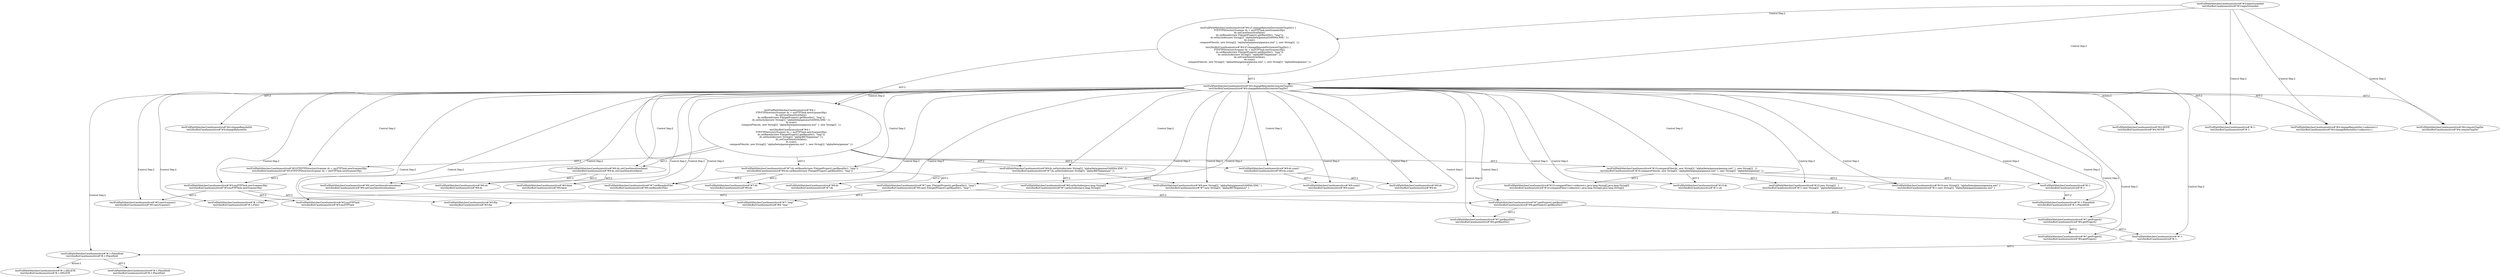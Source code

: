 digraph "Pattern" {
0 [label="testFullPathMatchesCaseInsensitive#?#-1:DELETE
test2bisButCaseInsensitive#?#-1:DELETE" shape=ellipse]
1 [label="testFullPathMatchesCaseInsensitive#?#-1:PlaceHold
test2bisButCaseInsensitive#?#-1:PlaceHold" shape=ellipse]
2 [label="testFullPathMatchesCaseInsensitive#?#4:changeRemoteDir(remoteTmpDir)
test2bisButCaseInsensitive#?#4:changeRemoteDir(remoteTmpDir)" shape=ellipse]
3 [label="testFullPathMatchesCaseInsensitive#?#3:loginSuceeded
test2bisButCaseInsensitive#?#3:loginSuceeded" shape=ellipse]
4 [label="testFullPathMatchesCaseInsensitive#?#4:if (changeRemoteDir(remoteTmpDir)) \{
    FTP.FTPDirectoryScanner ds = myFTPTask.newScanner(ftp);
    ds.setCaseSensitive(false);
    ds.setBasedir(new File(getProject().getBaseDir(), \"tmp\"));
    ds.setIncludes(new String[]\{ \"alpha/beta/gamma/GAMMA.XML\" \});
    ds.scan();
    compareFiles(ds, new String[]\{ \"alpha/beta/gamma/gamma.xml\" \}, new String[]\{  \});
\}
test2bisButCaseInsensitive#?#4:if (changeRemoteDir(remoteTmpDir)) \{
    FTP.FTPDirectoryScanner ds = myFTPTask.newScanner(ftp);
    ds.setBasedir(new File(getProject().getBaseDir(), \"tmp\"));
    ds.setIncludes(new String[]\{ \"alpha/BETA/gamma/\" \});
    ds.setCaseSensitive(false);
    ds.scan();
    compareFiles(ds, new String[]\{ \"alpha/beta/gamma/gamma.xml\" \}, new String[]\{ \"alpha/beta/gamma\" \});
\}" shape=ellipse]
5 [label="testFullPathMatchesCaseInsensitive#?#4:changeRemoteDir
test2bisButCaseInsensitive#?#4:changeRemoteDir" shape=ellipse]
6 [label="testFullPathMatchesCaseInsensitive#?#-1:
test2bisButCaseInsensitive#?#-1:" shape=ellipse]
7 [label="testFullPathMatchesCaseInsensitive#?#4:changeRemoteDir(<unknown>)
test2bisButCaseInsensitive#?#4:changeRemoteDir(<unknown>)" shape=ellipse]
8 [label="testFullPathMatchesCaseInsensitive#?#4:remoteTmpDir
test2bisButCaseInsensitive#?#4:remoteTmpDir" shape=ellipse]
9 [label="testFullPathMatchesCaseInsensitive#?#4:\{
    FTP.FTPDirectoryScanner ds = myFTPTask.newScanner(ftp);
    ds.setCaseSensitive(false);
    ds.setBasedir(new File(getProject().getBaseDir(), \"tmp\"));
    ds.setIncludes(new String[]\{ \"alpha/beta/gamma/GAMMA.XML\" \});
    ds.scan();
    compareFiles(ds, new String[]\{ \"alpha/beta/gamma/gamma.xml\" \}, new String[]\{  \});
\}
test2bisButCaseInsensitive#?#4:\{
    FTP.FTPDirectoryScanner ds = myFTPTask.newScanner(ftp);
    ds.setBasedir(new File(getProject().getBaseDir(), \"tmp\"));
    ds.setIncludes(new String[]\{ \"alpha/BETA/gamma/\" \});
    ds.setCaseSensitive(false);
    ds.scan();
    compareFiles(ds, new String[]\{ \"alpha/beta/gamma/gamma.xml\" \}, new String[]\{ \"alpha/beta/gamma\" \});
\}" shape=ellipse]
10 [label="testFullPathMatchesCaseInsensitive#?#5:FTP.FTPDirectoryScanner ds = myFTPTask.newScanner(ftp)
test2bisButCaseInsensitive#?#5:FTP.FTPDirectoryScanner ds = myFTPTask.newScanner(ftp)" shape=ellipse]
11 [label="testFullPathMatchesCaseInsensitive#?#5:myFTPTask.newScanner(ftp)
test2bisButCaseInsensitive#?#5:myFTPTask.newScanner(ftp)" shape=ellipse]
12 [label="testFullPathMatchesCaseInsensitive#?#5:newScanner()
test2bisButCaseInsensitive#?#5:newScanner()" shape=ellipse]
13 [label="testFullPathMatchesCaseInsensitive#?#5:myFTPTask
test2bisButCaseInsensitive#?#5:myFTPTask" shape=ellipse]
14 [label="testFullPathMatchesCaseInsensitive#?#5:ftp
test2bisButCaseInsensitive#?#5:ftp" shape=ellipse]
15 [label="testFullPathMatchesCaseInsensitive#?#6:ds.setCaseSensitive(false)
test2bisButCaseInsensitive#?#8:ds.setCaseSensitive(false)" shape=ellipse]
16 [label="testFullPathMatchesCaseInsensitive#?#6:setCaseSensitive(boolean)
test2bisButCaseInsensitive#?#8:setCaseSensitive(boolean)" shape=ellipse]
17 [label="testFullPathMatchesCaseInsensitive#?#6:ds
test2bisButCaseInsensitive#?#8:ds" shape=ellipse]
18 [label="testFullPathMatchesCaseInsensitive#?#6:false
test2bisButCaseInsensitive#?#8:false" shape=ellipse]
19 [label="testFullPathMatchesCaseInsensitive#?#7:ds.setBasedir(new File(getProject().getBaseDir(), \"tmp\"))
test2bisButCaseInsensitive#?#6:ds.setBasedir(new File(getProject().getBaseDir(), \"tmp\"))" shape=ellipse]
20 [label="testFullPathMatchesCaseInsensitive#?#7:setBasedir(File)
test2bisButCaseInsensitive#?#6:setBasedir(File)" shape=ellipse]
21 [label="testFullPathMatchesCaseInsensitive#?#7:ds
test2bisButCaseInsensitive#?#6:ds" shape=ellipse]
22 [label="testFullPathMatchesCaseInsensitive#?#7:new File(getProject().getBaseDir(), \"tmp\")
test2bisButCaseInsensitive#?#6:new File(getProject().getBaseDir(), \"tmp\")" shape=ellipse]
23 [label="testFullPathMatchesCaseInsensitive#?#-1:File()
test2bisButCaseInsensitive#?#-1:File()" shape=ellipse]
24 [label="testFullPathMatchesCaseInsensitive#?#7:getProject().getBaseDir()
test2bisButCaseInsensitive#?#6:getProject().getBaseDir()" shape=ellipse]
25 [label="testFullPathMatchesCaseInsensitive#?#7:getBaseDir()
test2bisButCaseInsensitive#?#6:getBaseDir()" shape=ellipse]
26 [label="testFullPathMatchesCaseInsensitive#?#7:getProject()
test2bisButCaseInsensitive#?#6:getProject()" shape=ellipse]
27 [label="testFullPathMatchesCaseInsensitive#?#7:getProject()
test2bisButCaseInsensitive#?#6:getProject()" shape=ellipse]
28 [label="testFullPathMatchesCaseInsensitive#?#-1:
test2bisButCaseInsensitive#?#-1:" shape=ellipse]
29 [label="testFullPathMatchesCaseInsensitive#?#7:\"tmp\"
test2bisButCaseInsensitive#?#6:\"tmp\"" shape=ellipse]
30 [label="testFullPathMatchesCaseInsensitive#?#8:ds.setIncludes(new String[]\{ \"alpha/beta/gamma/GAMMA.XML\" \})
test2bisButCaseInsensitive#?#7:ds.setIncludes(new String[]\{ \"alpha/BETA/gamma/\" \})" shape=ellipse]
31 [label="testFullPathMatchesCaseInsensitive#?#8:setIncludes(java.lang.String[])
test2bisButCaseInsensitive#?#7:setIncludes(java.lang.String[])" shape=ellipse]
32 [label="testFullPathMatchesCaseInsensitive#?#8:ds
test2bisButCaseInsensitive#?#7:ds" shape=ellipse]
33 [label="testFullPathMatchesCaseInsensitive#?#8:new String[]\{ \"alpha/beta/gamma/GAMMA.XML\" \}
test2bisButCaseInsensitive#?#7:new String[]\{ \"alpha/BETA/gamma/\" \}" shape=ellipse]
34 [label="testFullPathMatchesCaseInsensitive#?#9:ds.scan()
test2bisButCaseInsensitive#?#9:ds.scan()" shape=ellipse]
35 [label="testFullPathMatchesCaseInsensitive#?#9:scan()
test2bisButCaseInsensitive#?#9:scan()" shape=ellipse]
36 [label="testFullPathMatchesCaseInsensitive#?#9:ds
test2bisButCaseInsensitive#?#9:ds" shape=ellipse]
37 [label="testFullPathMatchesCaseInsensitive#?#10:compareFiles(ds, new String[]\{ \"alpha/beta/gamma/gamma.xml\" \}, new String[]\{  \})
test2bisButCaseInsensitive#?#10:compareFiles(ds, new String[]\{ \"alpha/beta/gamma/gamma.xml\" \}, new String[]\{ \"alpha/beta/gamma\" \})" shape=ellipse]
38 [label="testFullPathMatchesCaseInsensitive#?#10:compareFiles(<unknown>,java.lang.String[],java.lang.String[])
test2bisButCaseInsensitive#?#10:compareFiles(<unknown>,java.lang.String[],java.lang.String[])" shape=ellipse]
39 [label="testFullPathMatchesCaseInsensitive#?#-1:
test2bisButCaseInsensitive#?#-1:" shape=ellipse]
40 [label="testFullPathMatchesCaseInsensitive#?#-1:PlaceHold
test2bisButCaseInsensitive#?#-1:PlaceHold" shape=ellipse]
41 [label="testFullPathMatchesCaseInsensitive#?#10:ds
test2bisButCaseInsensitive#?#11:ds" shape=ellipse]
42 [label="testFullPathMatchesCaseInsensitive#?#10:new String[]\{ \"alpha/beta/gamma/gamma.xml\" \}
test2bisButCaseInsensitive#?#11:new String[]\{ \"alpha/beta/gamma/gamma.xml\" \}" shape=ellipse]
43 [label="testFullPathMatchesCaseInsensitive#?#10:new String[]\{  \}
test2bisButCaseInsensitive#?#11:new String[]\{ \"alpha/beta/gamma\" \}" shape=ellipse]
44 [label="testFullPathMatchesCaseInsensitive#?#4:MOVE
test2bisButCaseInsensitive#?#4:MOVE" shape=ellipse]
45 [label="testFullPathMatchesCaseInsensitive#?#-1:PlaceHold
test2bisButCaseInsensitive#?#-1:PlaceHold" shape=ellipse]
1 -> 0 [label="Action:2"];
1 -> 45 [label="AST:2"];
2 -> 1 [label="Control Dep:2"];
2 -> 5 [label="AST:2"];
2 -> 6 [label="AST:2"];
2 -> 7 [label="AST:2"];
2 -> 8 [label="AST:2"];
2 -> 9 [label="Control Dep:2"];
2 -> 10 [label="Control Dep:2"];
2 -> 11 [label="Control Dep:2"];
2 -> 12 [label="Control Dep:2"];
2 -> 13 [label="Control Dep:2"];
2 -> 14 [label="Control Dep:2"];
2 -> 15 [label="Control Dep:2"];
2 -> 16 [label="Control Dep:2"];
2 -> 17 [label="Control Dep:2"];
2 -> 18 [label="Control Dep:2"];
2 -> 19 [label="Control Dep:2"];
2 -> 20 [label="Control Dep:2"];
2 -> 21 [label="Control Dep:2"];
2 -> 22 [label="Control Dep:2"];
2 -> 23 [label="Control Dep:2"];
2 -> 24 [label="Control Dep:2"];
2 -> 25 [label="Control Dep:2"];
2 -> 26 [label="Control Dep:2"];
2 -> 27 [label="Control Dep:2"];
2 -> 28 [label="Control Dep:2"];
2 -> 29 [label="Control Dep:2"];
2 -> 30 [label="Control Dep:2"];
2 -> 31 [label="Control Dep:2"];
2 -> 32 [label="Control Dep:2"];
2 -> 33 [label="Control Dep:2"];
2 -> 34 [label="Control Dep:2"];
2 -> 35 [label="Control Dep:2"];
2 -> 36 [label="Control Dep:2"];
2 -> 37 [label="Control Dep:2"];
2 -> 38 [label="Control Dep:2"];
2 -> 39 [label="Control Dep:2"];
2 -> 40 [label="Control Dep:2"];
2 -> 41 [label="Control Dep:2"];
2 -> 42 [label="Control Dep:2"];
2 -> 43 [label="Control Dep:2"];
2 -> 44 [label="Action:2"];
3 -> 2 [label="Control Dep:2"];
3 -> 4 [label="Control Dep:2"];
3 -> 7 [label="Control Dep:2"];
3 -> 6 [label="Control Dep:2"];
3 -> 8 [label="Control Dep:2"];
4 -> 2 [label="AST:2"];
4 -> 9 [label="AST:2"];
9 -> 10 [label="AST:2"];
9 -> 15 [label="AST:2"];
9 -> 19 [label="AST:2"];
9 -> 30 [label="AST:2"];
9 -> 34 [label="AST:2"];
9 -> 37 [label="AST:2"];
10 -> 11 [label="AST:2"];
11 -> 13 [label="AST:2"];
11 -> 12 [label="AST:2"];
11 -> 14 [label="AST:2"];
15 -> 17 [label="AST:2"];
15 -> 16 [label="AST:2"];
15 -> 18 [label="AST:2"];
19 -> 21 [label="AST:2"];
19 -> 20 [label="AST:2"];
19 -> 22 [label="AST:2"];
22 -> 23 [label="AST:2"];
22 -> 24 [label="AST:2"];
22 -> 29 [label="AST:2"];
24 -> 26 [label="AST:2"];
24 -> 25 [label="AST:2"];
26 -> 28 [label="AST:2"];
26 -> 27 [label="AST:2"];
28 -> 1 [label="AST:2"];
30 -> 32 [label="AST:2"];
30 -> 31 [label="AST:2"];
30 -> 33 [label="AST:2"];
34 -> 36 [label="AST:2"];
34 -> 35 [label="AST:2"];
37 -> 39 [label="AST:2"];
37 -> 38 [label="AST:2"];
37 -> 41 [label="AST:2"];
37 -> 42 [label="AST:2"];
37 -> 43 [label="AST:2"];
39 -> 40 [label="AST:2"];
}